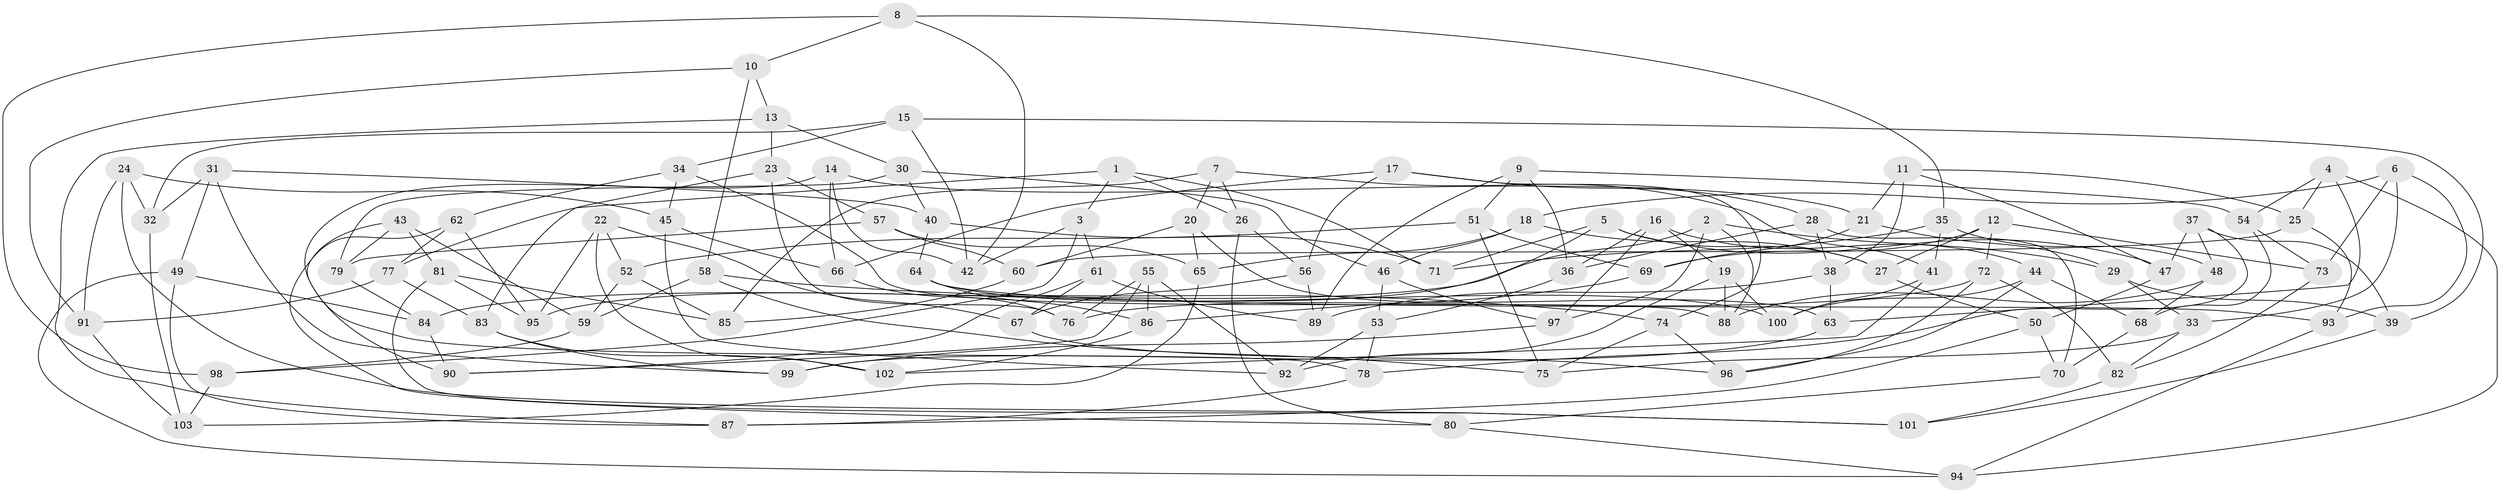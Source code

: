 // Generated by graph-tools (version 1.1) at 2025/11/02/27/25 16:11:43]
// undirected, 103 vertices, 206 edges
graph export_dot {
graph [start="1"]
  node [color=gray90,style=filled];
  1;
  2;
  3;
  4;
  5;
  6;
  7;
  8;
  9;
  10;
  11;
  12;
  13;
  14;
  15;
  16;
  17;
  18;
  19;
  20;
  21;
  22;
  23;
  24;
  25;
  26;
  27;
  28;
  29;
  30;
  31;
  32;
  33;
  34;
  35;
  36;
  37;
  38;
  39;
  40;
  41;
  42;
  43;
  44;
  45;
  46;
  47;
  48;
  49;
  50;
  51;
  52;
  53;
  54;
  55;
  56;
  57;
  58;
  59;
  60;
  61;
  62;
  63;
  64;
  65;
  66;
  67;
  68;
  69;
  70;
  71;
  72;
  73;
  74;
  75;
  76;
  77;
  78;
  79;
  80;
  81;
  82;
  83;
  84;
  85;
  86;
  87;
  88;
  89;
  90;
  91;
  92;
  93;
  94;
  95;
  96;
  97;
  98;
  99;
  100;
  101;
  102;
  103;
  1 -- 77;
  1 -- 26;
  1 -- 71;
  1 -- 3;
  2 -- 29;
  2 -- 97;
  2 -- 88;
  2 -- 84;
  3 -- 98;
  3 -- 61;
  3 -- 42;
  4 -- 25;
  4 -- 54;
  4 -- 94;
  4 -- 63;
  5 -- 47;
  5 -- 71;
  5 -- 27;
  5 -- 95;
  6 -- 93;
  6 -- 33;
  6 -- 73;
  6 -- 18;
  7 -- 41;
  7 -- 20;
  7 -- 85;
  7 -- 26;
  8 -- 10;
  8 -- 35;
  8 -- 42;
  8 -- 98;
  9 -- 36;
  9 -- 54;
  9 -- 51;
  9 -- 89;
  10 -- 91;
  10 -- 58;
  10 -- 13;
  11 -- 38;
  11 -- 25;
  11 -- 21;
  11 -- 47;
  12 -- 27;
  12 -- 73;
  12 -- 72;
  12 -- 69;
  13 -- 30;
  13 -- 87;
  13 -- 23;
  14 -- 21;
  14 -- 42;
  14 -- 78;
  14 -- 66;
  15 -- 42;
  15 -- 39;
  15 -- 34;
  15 -- 32;
  16 -- 19;
  16 -- 36;
  16 -- 97;
  16 -- 44;
  17 -- 74;
  17 -- 28;
  17 -- 66;
  17 -- 56;
  18 -- 27;
  18 -- 65;
  18 -- 46;
  19 -- 88;
  19 -- 100;
  19 -- 92;
  20 -- 65;
  20 -- 63;
  20 -- 60;
  21 -- 29;
  21 -- 69;
  22 -- 67;
  22 -- 95;
  22 -- 102;
  22 -- 52;
  23 -- 57;
  23 -- 76;
  23 -- 83;
  24 -- 101;
  24 -- 91;
  24 -- 45;
  24 -- 32;
  25 -- 93;
  25 -- 60;
  26 -- 80;
  26 -- 56;
  27 -- 50;
  28 -- 38;
  28 -- 70;
  28 -- 36;
  29 -- 39;
  29 -- 33;
  30 -- 79;
  30 -- 46;
  30 -- 40;
  31 -- 32;
  31 -- 49;
  31 -- 40;
  31 -- 99;
  32 -- 103;
  33 -- 75;
  33 -- 82;
  34 -- 45;
  34 -- 62;
  34 -- 88;
  35 -- 48;
  35 -- 71;
  35 -- 41;
  36 -- 53;
  37 -- 47;
  37 -- 78;
  37 -- 39;
  37 -- 48;
  38 -- 89;
  38 -- 63;
  39 -- 101;
  40 -- 71;
  40 -- 64;
  41 -- 102;
  41 -- 100;
  43 -- 90;
  43 -- 81;
  43 -- 79;
  43 -- 59;
  44 -- 96;
  44 -- 68;
  44 -- 100;
  45 -- 66;
  45 -- 92;
  46 -- 53;
  46 -- 97;
  47 -- 50;
  48 -- 68;
  48 -- 88;
  49 -- 84;
  49 -- 87;
  49 -- 94;
  50 -- 87;
  50 -- 70;
  51 -- 75;
  51 -- 52;
  51 -- 69;
  52 -- 85;
  52 -- 59;
  53 -- 78;
  53 -- 92;
  54 -- 73;
  54 -- 68;
  55 -- 76;
  55 -- 90;
  55 -- 86;
  55 -- 92;
  56 -- 89;
  56 -- 67;
  57 -- 65;
  57 -- 60;
  57 -- 79;
  58 -- 75;
  58 -- 59;
  58 -- 74;
  59 -- 98;
  60 -- 85;
  61 -- 90;
  61 -- 89;
  61 -- 67;
  62 -- 77;
  62 -- 80;
  62 -- 95;
  63 -- 99;
  64 -- 86;
  64 -- 100;
  64 -- 93;
  65 -- 103;
  66 -- 76;
  67 -- 96;
  68 -- 70;
  69 -- 86;
  70 -- 80;
  72 -- 96;
  72 -- 76;
  72 -- 82;
  73 -- 82;
  74 -- 96;
  74 -- 75;
  77 -- 91;
  77 -- 83;
  78 -- 87;
  79 -- 84;
  80 -- 94;
  81 -- 101;
  81 -- 95;
  81 -- 85;
  82 -- 101;
  83 -- 99;
  83 -- 102;
  84 -- 90;
  86 -- 102;
  91 -- 103;
  93 -- 94;
  97 -- 99;
  98 -- 103;
}
